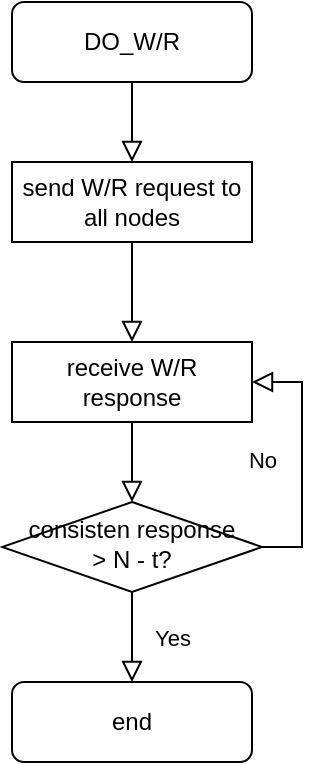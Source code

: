 <mxfile version="20.8.22" type="github">
  <diagram id="C5RBs43oDa-KdzZeNtuy" name="Page-1">
    <mxGraphModel dx="890" dy="395" grid="1" gridSize="10" guides="1" tooltips="1" connect="1" arrows="1" fold="1" page="1" pageScale="1" pageWidth="827" pageHeight="1169" math="0" shadow="0">
      <root>
        <mxCell id="WIyWlLk6GJQsqaUBKTNV-0" />
        <mxCell id="WIyWlLk6GJQsqaUBKTNV-1" parent="WIyWlLk6GJQsqaUBKTNV-0" />
        <mxCell id="HMYBpx_lMows6OOjKKlU-0" value="" style="rounded=0;html=1;jettySize=auto;orthogonalLoop=1;fontSize=11;endArrow=block;endFill=0;endSize=8;strokeWidth=1;shadow=0;labelBackgroundColor=none;edgeStyle=orthogonalEdgeStyle;" edge="1" parent="WIyWlLk6GJQsqaUBKTNV-1" source="HMYBpx_lMows6OOjKKlU-1" target="HMYBpx_lMows6OOjKKlU-14">
          <mxGeometry relative="1" as="geometry">
            <mxPoint x="445" y="120" as="targetPoint" />
          </mxGeometry>
        </mxCell>
        <mxCell id="HMYBpx_lMows6OOjKKlU-1" value="DO_W/R" style="rounded=1;whiteSpace=wrap;html=1;fontSize=12;glass=0;strokeWidth=1;shadow=0;" vertex="1" parent="WIyWlLk6GJQsqaUBKTNV-1">
          <mxGeometry x="385" y="40" width="120" height="40" as="geometry" />
        </mxCell>
        <mxCell id="HMYBpx_lMows6OOjKKlU-4" value="" style="rounded=0;html=1;jettySize=auto;orthogonalLoop=1;fontSize=11;endArrow=block;endFill=0;endSize=8;strokeWidth=1;shadow=0;labelBackgroundColor=none;edgeStyle=orthogonalEdgeStyle;" edge="1" parent="WIyWlLk6GJQsqaUBKTNV-1" source="HMYBpx_lMows6OOjKKlU-7" target="HMYBpx_lMows6OOjKKlU-13">
          <mxGeometry y="20" relative="1" as="geometry">
            <mxPoint as="offset" />
            <mxPoint x="445" y="280" as="sourcePoint" />
            <mxPoint x="445" y="295" as="targetPoint" />
          </mxGeometry>
        </mxCell>
        <mxCell id="HMYBpx_lMows6OOjKKlU-6" value="end" style="rounded=1;whiteSpace=wrap;html=1;fontSize=12;glass=0;strokeWidth=1;shadow=0;" vertex="1" parent="WIyWlLk6GJQsqaUBKTNV-1">
          <mxGeometry x="385" y="380" width="120" height="40" as="geometry" />
        </mxCell>
        <mxCell id="HMYBpx_lMows6OOjKKlU-7" value="receive W/R response" style="rounded=0;whiteSpace=wrap;html=1;" vertex="1" parent="WIyWlLk6GJQsqaUBKTNV-1">
          <mxGeometry x="385" y="210" width="120" height="40" as="geometry" />
        </mxCell>
        <mxCell id="HMYBpx_lMows6OOjKKlU-14" value="send W/R request to all nodes" style="rounded=0;whiteSpace=wrap;html=1;" vertex="1" parent="WIyWlLk6GJQsqaUBKTNV-1">
          <mxGeometry x="385" y="120" width="120" height="40" as="geometry" />
        </mxCell>
        <mxCell id="HMYBpx_lMows6OOjKKlU-15" value="" style="rounded=0;html=1;jettySize=auto;orthogonalLoop=1;fontSize=11;endArrow=block;endFill=0;endSize=8;strokeWidth=1;shadow=0;labelBackgroundColor=none;edgeStyle=orthogonalEdgeStyle;entryX=0.5;entryY=0;entryDx=0;entryDy=0;" edge="1" parent="WIyWlLk6GJQsqaUBKTNV-1" source="HMYBpx_lMows6OOjKKlU-14" target="HMYBpx_lMows6OOjKKlU-7">
          <mxGeometry y="20" relative="1" as="geometry">
            <mxPoint as="offset" />
            <mxPoint x="455" y="260" as="sourcePoint" />
            <mxPoint x="470" y="200" as="targetPoint" />
          </mxGeometry>
        </mxCell>
        <mxCell id="HMYBpx_lMows6OOjKKlU-13" value="consisten response&lt;br&gt;&amp;gt; N - t?" style="rhombus;whiteSpace=wrap;html=1;shadow=0;fontFamily=Helvetica;fontSize=12;align=center;strokeWidth=1;spacing=6;spacingTop=-4;" vertex="1" parent="WIyWlLk6GJQsqaUBKTNV-1">
          <mxGeometry x="380" y="290" width="130" height="45" as="geometry" />
        </mxCell>
        <mxCell id="HMYBpx_lMows6OOjKKlU-18" value="Yes" style="rounded=0;html=1;jettySize=auto;orthogonalLoop=1;fontSize=11;endArrow=block;endFill=0;endSize=8;strokeWidth=1;shadow=0;labelBackgroundColor=none;edgeStyle=orthogonalEdgeStyle;exitX=0.5;exitY=1;exitDx=0;exitDy=0;entryX=0.5;entryY=0;entryDx=0;entryDy=0;" edge="1" parent="WIyWlLk6GJQsqaUBKTNV-1" source="HMYBpx_lMows6OOjKKlU-13" target="HMYBpx_lMows6OOjKKlU-6">
          <mxGeometry y="20" relative="1" as="geometry">
            <mxPoint as="offset" />
            <mxPoint x="530" y="350" as="sourcePoint" />
            <mxPoint x="530" y="390" as="targetPoint" />
          </mxGeometry>
        </mxCell>
        <mxCell id="HMYBpx_lMows6OOjKKlU-19" value="No" style="rounded=0;html=1;jettySize=auto;orthogonalLoop=1;fontSize=11;endArrow=block;endFill=0;endSize=8;strokeWidth=1;shadow=0;labelBackgroundColor=none;edgeStyle=orthogonalEdgeStyle;exitX=1;exitY=0.5;exitDx=0;exitDy=0;entryX=1;entryY=0.5;entryDx=0;entryDy=0;" edge="1" parent="WIyWlLk6GJQsqaUBKTNV-1" source="HMYBpx_lMows6OOjKKlU-13" target="HMYBpx_lMows6OOjKKlU-7">
          <mxGeometry y="20" relative="1" as="geometry">
            <mxPoint as="offset" />
            <mxPoint x="595" y="325" as="sourcePoint" />
            <mxPoint x="645" y="325" as="targetPoint" />
          </mxGeometry>
        </mxCell>
      </root>
    </mxGraphModel>
  </diagram>
</mxfile>
